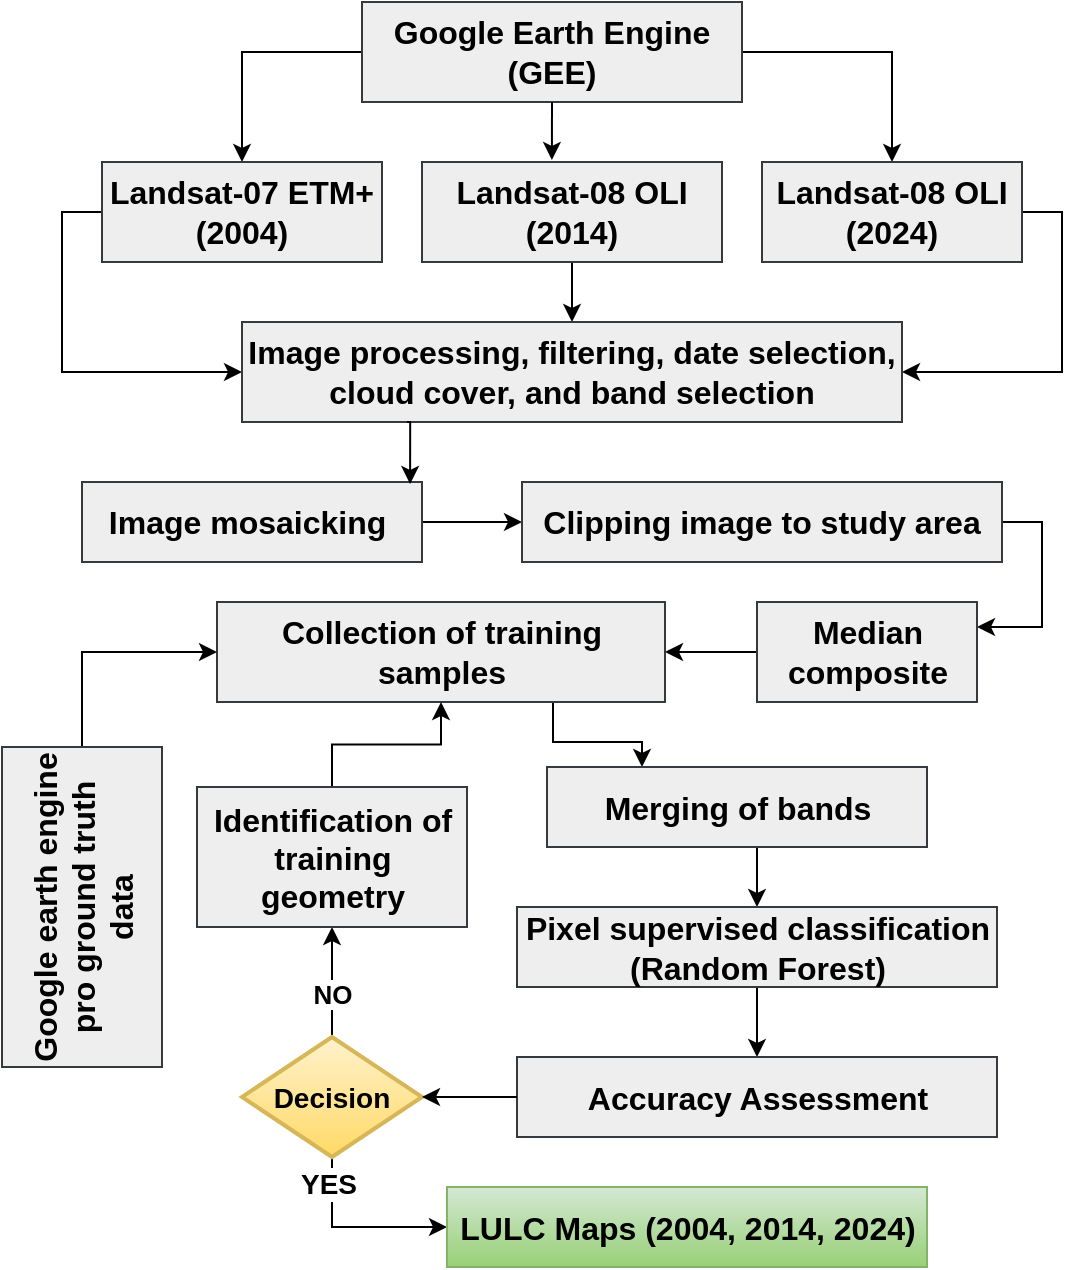 <mxfile version="27.2.0">
  <diagram name="Page-1" id="bkbml11WEsmU4Ul7aOmc">
    <mxGraphModel dx="872" dy="439" grid="1" gridSize="10" guides="1" tooltips="1" connect="1" arrows="1" fold="1" page="1" pageScale="1" pageWidth="827" pageHeight="1169" math="0" shadow="0">
      <root>
        <mxCell id="0" />
        <mxCell id="1" parent="0" />
        <mxCell id="v_S5VonyDdlzh0pliYqW-7" style="edgeStyle=orthogonalEdgeStyle;rounded=0;orthogonalLoop=1;jettySize=auto;html=1;exitX=1;exitY=0.5;exitDx=0;exitDy=0;" parent="1" source="v_S5VonyDdlzh0pliYqW-1" target="v_S5VonyDdlzh0pliYqW-5" edge="1">
          <mxGeometry relative="1" as="geometry" />
        </mxCell>
        <mxCell id="v_S5VonyDdlzh0pliYqW-8" style="edgeStyle=orthogonalEdgeStyle;rounded=0;orthogonalLoop=1;jettySize=auto;html=1;exitX=0;exitY=0.5;exitDx=0;exitDy=0;entryX=0.5;entryY=0;entryDx=0;entryDy=0;" parent="1" source="v_S5VonyDdlzh0pliYqW-1" target="v_S5VonyDdlzh0pliYqW-3" edge="1">
          <mxGeometry relative="1" as="geometry" />
        </mxCell>
        <mxCell id="v_S5VonyDdlzh0pliYqW-1" value="&lt;b&gt;&lt;font style=&quot;font-size: 16px;&quot;&gt;Google Earth Engine (GEE)&lt;/font&gt;&lt;/b&gt;" style="rounded=0;whiteSpace=wrap;html=1;fillColor=#eeeeee;strokeColor=#36393d;" parent="1" vertex="1">
          <mxGeometry x="260" y="40" width="190" height="50" as="geometry" />
        </mxCell>
        <mxCell id="v_S5VonyDdlzh0pliYqW-10" style="edgeStyle=orthogonalEdgeStyle;rounded=0;orthogonalLoop=1;jettySize=auto;html=1;exitX=0;exitY=0.5;exitDx=0;exitDy=0;entryX=0;entryY=0.5;entryDx=0;entryDy=0;" parent="1" source="v_S5VonyDdlzh0pliYqW-3" target="v_S5VonyDdlzh0pliYqW-9" edge="1">
          <mxGeometry relative="1" as="geometry" />
        </mxCell>
        <mxCell id="v_S5VonyDdlzh0pliYqW-3" value="&lt;b&gt;&lt;font style=&quot;font-size: 16px;&quot;&gt;Landsat-07 ETM+&lt;br&gt;(2004)&lt;/font&gt;&lt;/b&gt;" style="rounded=0;whiteSpace=wrap;html=1;fillColor=#eeeeee;strokeColor=#36393d;" parent="1" vertex="1">
          <mxGeometry x="130" y="120" width="140" height="50" as="geometry" />
        </mxCell>
        <mxCell id="v_S5VonyDdlzh0pliYqW-11" style="edgeStyle=orthogonalEdgeStyle;rounded=0;orthogonalLoop=1;jettySize=auto;html=1;exitX=0.5;exitY=1;exitDx=0;exitDy=0;entryX=0.5;entryY=0;entryDx=0;entryDy=0;" parent="1" source="v_S5VonyDdlzh0pliYqW-4" target="v_S5VonyDdlzh0pliYqW-9" edge="1">
          <mxGeometry relative="1" as="geometry" />
        </mxCell>
        <mxCell id="v_S5VonyDdlzh0pliYqW-4" value="&lt;b&gt;&lt;font style=&quot;font-size: 16px;&quot;&gt;Landsat-08 OLI&lt;br&gt;(2014)&lt;/font&gt;&lt;/b&gt;" style="rounded=0;whiteSpace=wrap;html=1;fillColor=#eeeeee;strokeColor=#36393d;" parent="1" vertex="1">
          <mxGeometry x="290" y="120" width="150" height="50" as="geometry" />
        </mxCell>
        <mxCell id="v_S5VonyDdlzh0pliYqW-12" style="edgeStyle=orthogonalEdgeStyle;rounded=0;orthogonalLoop=1;jettySize=auto;html=1;exitX=1;exitY=0.5;exitDx=0;exitDy=0;entryX=1;entryY=0.5;entryDx=0;entryDy=0;" parent="1" source="v_S5VonyDdlzh0pliYqW-5" target="v_S5VonyDdlzh0pliYqW-9" edge="1">
          <mxGeometry relative="1" as="geometry" />
        </mxCell>
        <mxCell id="v_S5VonyDdlzh0pliYqW-5" value="&lt;b&gt;&lt;font style=&quot;font-size: 16px;&quot;&gt;Landsat-08 OLI&lt;br&gt;(2024)&lt;/font&gt;&lt;/b&gt;" style="rounded=0;whiteSpace=wrap;html=1;fillColor=#eeeeee;strokeColor=#36393d;" parent="1" vertex="1">
          <mxGeometry x="460" y="120" width="130" height="50" as="geometry" />
        </mxCell>
        <mxCell id="v_S5VonyDdlzh0pliYqW-6" style="edgeStyle=orthogonalEdgeStyle;rounded=0;orthogonalLoop=1;jettySize=auto;html=1;exitX=0.5;exitY=1;exitDx=0;exitDy=0;entryX=0.433;entryY=-0.02;entryDx=0;entryDy=0;entryPerimeter=0;" parent="1" source="v_S5VonyDdlzh0pliYqW-1" target="v_S5VonyDdlzh0pliYqW-4" edge="1">
          <mxGeometry relative="1" as="geometry" />
        </mxCell>
        <mxCell id="v_S5VonyDdlzh0pliYqW-9" value="&lt;b&gt;&lt;font style=&quot;font-size: 16px;&quot;&gt;Image processing, filtering, date selection, cloud cover, and band selection&lt;/font&gt;&lt;/b&gt;" style="rounded=0;whiteSpace=wrap;html=1;fillColor=#eeeeee;strokeColor=#36393d;" parent="1" vertex="1">
          <mxGeometry x="200" y="200" width="330" height="50" as="geometry" />
        </mxCell>
        <mxCell id="v_S5VonyDdlzh0pliYqW-20" style="edgeStyle=orthogonalEdgeStyle;rounded=0;orthogonalLoop=1;jettySize=auto;html=1;exitX=1;exitY=0.5;exitDx=0;exitDy=0;entryX=0;entryY=0.5;entryDx=0;entryDy=0;" parent="1" source="v_S5VonyDdlzh0pliYqW-13" target="v_S5VonyDdlzh0pliYqW-14" edge="1">
          <mxGeometry relative="1" as="geometry" />
        </mxCell>
        <mxCell id="v_S5VonyDdlzh0pliYqW-13" value="&lt;span style=&quot;font-size: 16px;&quot;&gt;&lt;b&gt;Image mosaicking&amp;nbsp;&lt;/b&gt;&lt;/span&gt;" style="rounded=0;whiteSpace=wrap;html=1;fillColor=#eeeeee;strokeColor=#36393d;" parent="1" vertex="1">
          <mxGeometry x="120" y="280" width="170" height="40" as="geometry" />
        </mxCell>
        <mxCell id="S091G2MCqINUJ3p7p08H-26" style="edgeStyle=orthogonalEdgeStyle;rounded=0;orthogonalLoop=1;jettySize=auto;html=1;exitX=1;exitY=0.5;exitDx=0;exitDy=0;entryX=1;entryY=0.25;entryDx=0;entryDy=0;" edge="1" parent="1" source="v_S5VonyDdlzh0pliYqW-14" target="v_S5VonyDdlzh0pliYqW-15">
          <mxGeometry relative="1" as="geometry" />
        </mxCell>
        <mxCell id="v_S5VonyDdlzh0pliYqW-14" value="&lt;span style=&quot;font-size: 16px;&quot;&gt;&lt;b&gt;Clipping image to study area&lt;/b&gt;&lt;/span&gt;" style="rounded=0;whiteSpace=wrap;html=1;fillColor=#eeeeee;strokeColor=#36393d;" parent="1" vertex="1">
          <mxGeometry x="340" y="280" width="240" height="40" as="geometry" />
        </mxCell>
        <mxCell id="S091G2MCqINUJ3p7p08H-23" style="edgeStyle=orthogonalEdgeStyle;rounded=0;orthogonalLoop=1;jettySize=auto;html=1;exitX=0;exitY=0.5;exitDx=0;exitDy=0;entryX=1;entryY=0.5;entryDx=0;entryDy=0;" edge="1" parent="1" source="v_S5VonyDdlzh0pliYqW-15" target="v_S5VonyDdlzh0pliYqW-16">
          <mxGeometry relative="1" as="geometry" />
        </mxCell>
        <mxCell id="v_S5VonyDdlzh0pliYqW-15" value="&lt;span style=&quot;font-size: 16px;&quot;&gt;&lt;b&gt;Median composite&lt;/b&gt;&lt;/span&gt;" style="rounded=0;whiteSpace=wrap;html=1;fillColor=#eeeeee;strokeColor=#36393d;" parent="1" vertex="1">
          <mxGeometry x="457.5" y="340" width="110" height="50" as="geometry" />
        </mxCell>
        <mxCell id="S091G2MCqINUJ3p7p08H-15" style="edgeStyle=orthogonalEdgeStyle;rounded=0;orthogonalLoop=1;jettySize=auto;html=1;exitX=0.75;exitY=1;exitDx=0;exitDy=0;entryX=0.25;entryY=0;entryDx=0;entryDy=0;" edge="1" parent="1" source="v_S5VonyDdlzh0pliYqW-16" target="v_S5VonyDdlzh0pliYqW-17">
          <mxGeometry relative="1" as="geometry" />
        </mxCell>
        <mxCell id="v_S5VonyDdlzh0pliYqW-16" value="&lt;span style=&quot;font-size: 16px;&quot;&gt;&lt;b&gt;Collection of training samples&lt;/b&gt;&lt;/span&gt;" style="rounded=0;whiteSpace=wrap;html=1;fillColor=#eeeeee;strokeColor=#36393d;" parent="1" vertex="1">
          <mxGeometry x="187.5" y="340" width="224" height="50" as="geometry" />
        </mxCell>
        <mxCell id="S091G2MCqINUJ3p7p08H-9" style="edgeStyle=orthogonalEdgeStyle;rounded=0;orthogonalLoop=1;jettySize=auto;html=1;exitX=0.5;exitY=1;exitDx=0;exitDy=0;entryX=0.5;entryY=0;entryDx=0;entryDy=0;" edge="1" parent="1" source="v_S5VonyDdlzh0pliYqW-17" target="v_S5VonyDdlzh0pliYqW-18">
          <mxGeometry relative="1" as="geometry" />
        </mxCell>
        <mxCell id="v_S5VonyDdlzh0pliYqW-17" value="&lt;span style=&quot;font-size: 16px;&quot;&gt;&lt;b&gt;Merging of bands&lt;/b&gt;&lt;/span&gt;" style="rounded=0;whiteSpace=wrap;html=1;fillColor=#eeeeee;strokeColor=#36393d;" parent="1" vertex="1">
          <mxGeometry x="352.5" y="422.5" width="190" height="40" as="geometry" />
        </mxCell>
        <mxCell id="v_S5VonyDdlzh0pliYqW-38" style="edgeStyle=orthogonalEdgeStyle;rounded=0;orthogonalLoop=1;jettySize=auto;html=1;exitX=0.5;exitY=1;exitDx=0;exitDy=0;entryX=0.5;entryY=0;entryDx=0;entryDy=0;" parent="1" source="v_S5VonyDdlzh0pliYqW-18" target="v_S5VonyDdlzh0pliYqW-27" edge="1">
          <mxGeometry relative="1" as="geometry" />
        </mxCell>
        <mxCell id="v_S5VonyDdlzh0pliYqW-18" value="&lt;span style=&quot;font-size: 16px;&quot;&gt;&lt;b&gt;Pixel supervised classification&lt;/b&gt;&lt;/span&gt;&lt;div&gt;&lt;span style=&quot;font-size: 16px;&quot;&gt;&lt;b&gt;(Random Forest)&lt;/b&gt;&lt;/span&gt;&lt;/div&gt;" style="rounded=0;whiteSpace=wrap;html=1;fillColor=#eeeeee;strokeColor=#36393d;" parent="1" vertex="1">
          <mxGeometry x="337.5" y="492.5" width="240" height="40" as="geometry" />
        </mxCell>
        <mxCell id="v_S5VonyDdlzh0pliYqW-33" style="edgeStyle=orthogonalEdgeStyle;rounded=0;orthogonalLoop=1;jettySize=auto;html=1;exitX=0.5;exitY=1;exitDx=0;exitDy=0;exitPerimeter=0;entryX=0;entryY=0.5;entryDx=0;entryDy=0;" parent="1" source="v_S5VonyDdlzh0pliYqW-26" target="v_S5VonyDdlzh0pliYqW-30" edge="1">
          <mxGeometry relative="1" as="geometry" />
        </mxCell>
        <mxCell id="v_S5VonyDdlzh0pliYqW-34" value="&lt;font style=&quot;font-size: 14px;&quot;&gt;&lt;b&gt;YES&lt;/b&gt;&lt;/font&gt;" style="edgeLabel;html=1;align=center;verticalAlign=middle;resizable=0;points=[];" parent="v_S5VonyDdlzh0pliYqW-33" vertex="1" connectable="0">
          <mxGeometry x="-0.721" y="-2" relative="1" as="geometry">
            <mxPoint as="offset" />
          </mxGeometry>
        </mxCell>
        <mxCell id="S091G2MCqINUJ3p7p08H-3" style="edgeStyle=orthogonalEdgeStyle;rounded=0;orthogonalLoop=1;jettySize=auto;html=1;exitX=0.5;exitY=0;exitDx=0;exitDy=0;exitPerimeter=0;entryX=0.5;entryY=1;entryDx=0;entryDy=0;" edge="1" parent="1" source="v_S5VonyDdlzh0pliYqW-26" target="S091G2MCqINUJ3p7p08H-1">
          <mxGeometry relative="1" as="geometry" />
        </mxCell>
        <mxCell id="S091G2MCqINUJ3p7p08H-4" value="&lt;b&gt;&lt;font style=&quot;font-size: 13px;&quot;&gt;NO&lt;/font&gt;&lt;/b&gt;" style="edgeLabel;html=1;align=center;verticalAlign=middle;resizable=0;points=[];" vertex="1" connectable="0" parent="S091G2MCqINUJ3p7p08H-3">
          <mxGeometry x="-0.2" y="1" relative="1" as="geometry">
            <mxPoint x="1" as="offset" />
          </mxGeometry>
        </mxCell>
        <mxCell id="v_S5VonyDdlzh0pliYqW-26" value="&lt;b&gt;&lt;font style=&quot;font-size: 14px;&quot;&gt;Decision&lt;/font&gt;&lt;/b&gt;" style="strokeWidth=2;html=1;shape=mxgraph.flowchart.decision;whiteSpace=wrap;fillColor=#fff2cc;strokeColor=#d6b656;gradientColor=#ffd966;" parent="1" vertex="1">
          <mxGeometry x="200" y="557.5" width="90" height="60" as="geometry" />
        </mxCell>
        <mxCell id="v_S5VonyDdlzh0pliYqW-27" value="&lt;span style=&quot;font-size: 16px;&quot;&gt;&lt;b&gt;Accuracy Assessment&lt;/b&gt;&lt;/span&gt;" style="rounded=0;whiteSpace=wrap;html=1;fillColor=#eeeeee;strokeColor=#36393d;" parent="1" vertex="1">
          <mxGeometry x="337.5" y="567.5" width="240" height="40" as="geometry" />
        </mxCell>
        <mxCell id="v_S5VonyDdlzh0pliYqW-30" value="&lt;span style=&quot;font-size: 16px;&quot;&gt;&lt;b&gt;LULC Maps (2004, 2014, 2024)&lt;/b&gt;&lt;/span&gt;" style="rounded=0;whiteSpace=wrap;html=1;fillColor=#d5e8d4;strokeColor=#82b366;gradientColor=#97d077;" parent="1" vertex="1">
          <mxGeometry x="302.5" y="632.5" width="240" height="40" as="geometry" />
        </mxCell>
        <mxCell id="v_S5VonyDdlzh0pliYqW-31" style="edgeStyle=orthogonalEdgeStyle;rounded=0;orthogonalLoop=1;jettySize=auto;html=1;exitX=0;exitY=0.5;exitDx=0;exitDy=0;entryX=1;entryY=0.5;entryDx=0;entryDy=0;entryPerimeter=0;" parent="1" source="v_S5VonyDdlzh0pliYqW-27" target="v_S5VonyDdlzh0pliYqW-26" edge="1">
          <mxGeometry relative="1" as="geometry" />
        </mxCell>
        <mxCell id="S091G2MCqINUJ3p7p08H-18" style="edgeStyle=orthogonalEdgeStyle;rounded=0;orthogonalLoop=1;jettySize=auto;html=1;exitX=0.5;exitY=0;exitDx=0;exitDy=0;" edge="1" parent="1" source="S091G2MCqINUJ3p7p08H-1" target="v_S5VonyDdlzh0pliYqW-16">
          <mxGeometry relative="1" as="geometry" />
        </mxCell>
        <mxCell id="S091G2MCqINUJ3p7p08H-1" value="&lt;span style=&quot;font-size: 16px;&quot;&gt;&lt;b&gt;Identification of training geometry&lt;/b&gt;&lt;/span&gt;" style="rounded=0;whiteSpace=wrap;html=1;fillColor=#eeeeee;strokeColor=#36393d;" vertex="1" parent="1">
          <mxGeometry x="177.5" y="432.5" width="135" height="70" as="geometry" />
        </mxCell>
        <mxCell id="S091G2MCqINUJ3p7p08H-19" style="edgeStyle=orthogonalEdgeStyle;rounded=0;orthogonalLoop=1;jettySize=auto;html=1;exitX=1;exitY=0.5;exitDx=0;exitDy=0;entryX=0;entryY=0.5;entryDx=0;entryDy=0;" edge="1" parent="1" source="S091G2MCqINUJ3p7p08H-16" target="v_S5VonyDdlzh0pliYqW-16">
          <mxGeometry relative="1" as="geometry" />
        </mxCell>
        <mxCell id="S091G2MCqINUJ3p7p08H-16" value="&lt;span style=&quot;font-size: 16px;&quot;&gt;&lt;b&gt;Google earth engine pro ground truth data&lt;/b&gt;&lt;/span&gt;" style="rounded=0;whiteSpace=wrap;html=1;rotation=-90;fillColor=#eeeeee;strokeColor=#36393d;" vertex="1" parent="1">
          <mxGeometry x="40" y="452.5" width="160" height="80" as="geometry" />
        </mxCell>
        <mxCell id="S091G2MCqINUJ3p7p08H-25" style="edgeStyle=orthogonalEdgeStyle;rounded=0;orthogonalLoop=1;jettySize=auto;html=1;exitX=0.25;exitY=1;exitDx=0;exitDy=0;entryX=0.965;entryY=0.025;entryDx=0;entryDy=0;entryPerimeter=0;" edge="1" parent="1" source="v_S5VonyDdlzh0pliYqW-9" target="v_S5VonyDdlzh0pliYqW-13">
          <mxGeometry relative="1" as="geometry" />
        </mxCell>
      </root>
    </mxGraphModel>
  </diagram>
</mxfile>
